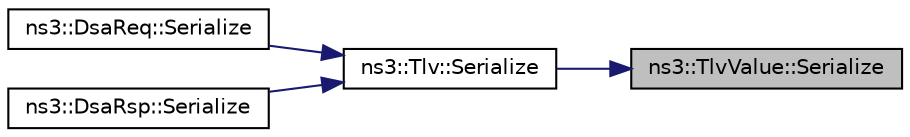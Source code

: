 digraph "ns3::TlvValue::Serialize"
{
 // LATEX_PDF_SIZE
  edge [fontname="Helvetica",fontsize="10",labelfontname="Helvetica",labelfontsize="10"];
  node [fontname="Helvetica",fontsize="10",shape=record];
  rankdir="RL";
  Node1 [label="ns3::TlvValue::Serialize",height=0.2,width=0.4,color="black", fillcolor="grey75", style="filled", fontcolor="black",tooltip="Serialize to a buffer."];
  Node1 -> Node2 [dir="back",color="midnightblue",fontsize="10",style="solid",fontname="Helvetica"];
  Node2 [label="ns3::Tlv::Serialize",height=0.2,width=0.4,color="black", fillcolor="white", style="filled",URL="$classns3_1_1_tlv.html#a9ea55fe63e02b2d405590cf080cc9792",tooltip=" "];
  Node2 -> Node3 [dir="back",color="midnightblue",fontsize="10",style="solid",fontname="Helvetica"];
  Node3 [label="ns3::DsaReq::Serialize",height=0.2,width=0.4,color="black", fillcolor="white", style="filled",URL="$classns3_1_1_dsa_req.html#ac9254d544c85ca99280702e239ff4de4",tooltip=" "];
  Node2 -> Node4 [dir="back",color="midnightblue",fontsize="10",style="solid",fontname="Helvetica"];
  Node4 [label="ns3::DsaRsp::Serialize",height=0.2,width=0.4,color="black", fillcolor="white", style="filled",URL="$classns3_1_1_dsa_rsp.html#abd1c32af623f91ebb0c07bf1d13f52bb",tooltip=" "];
}
